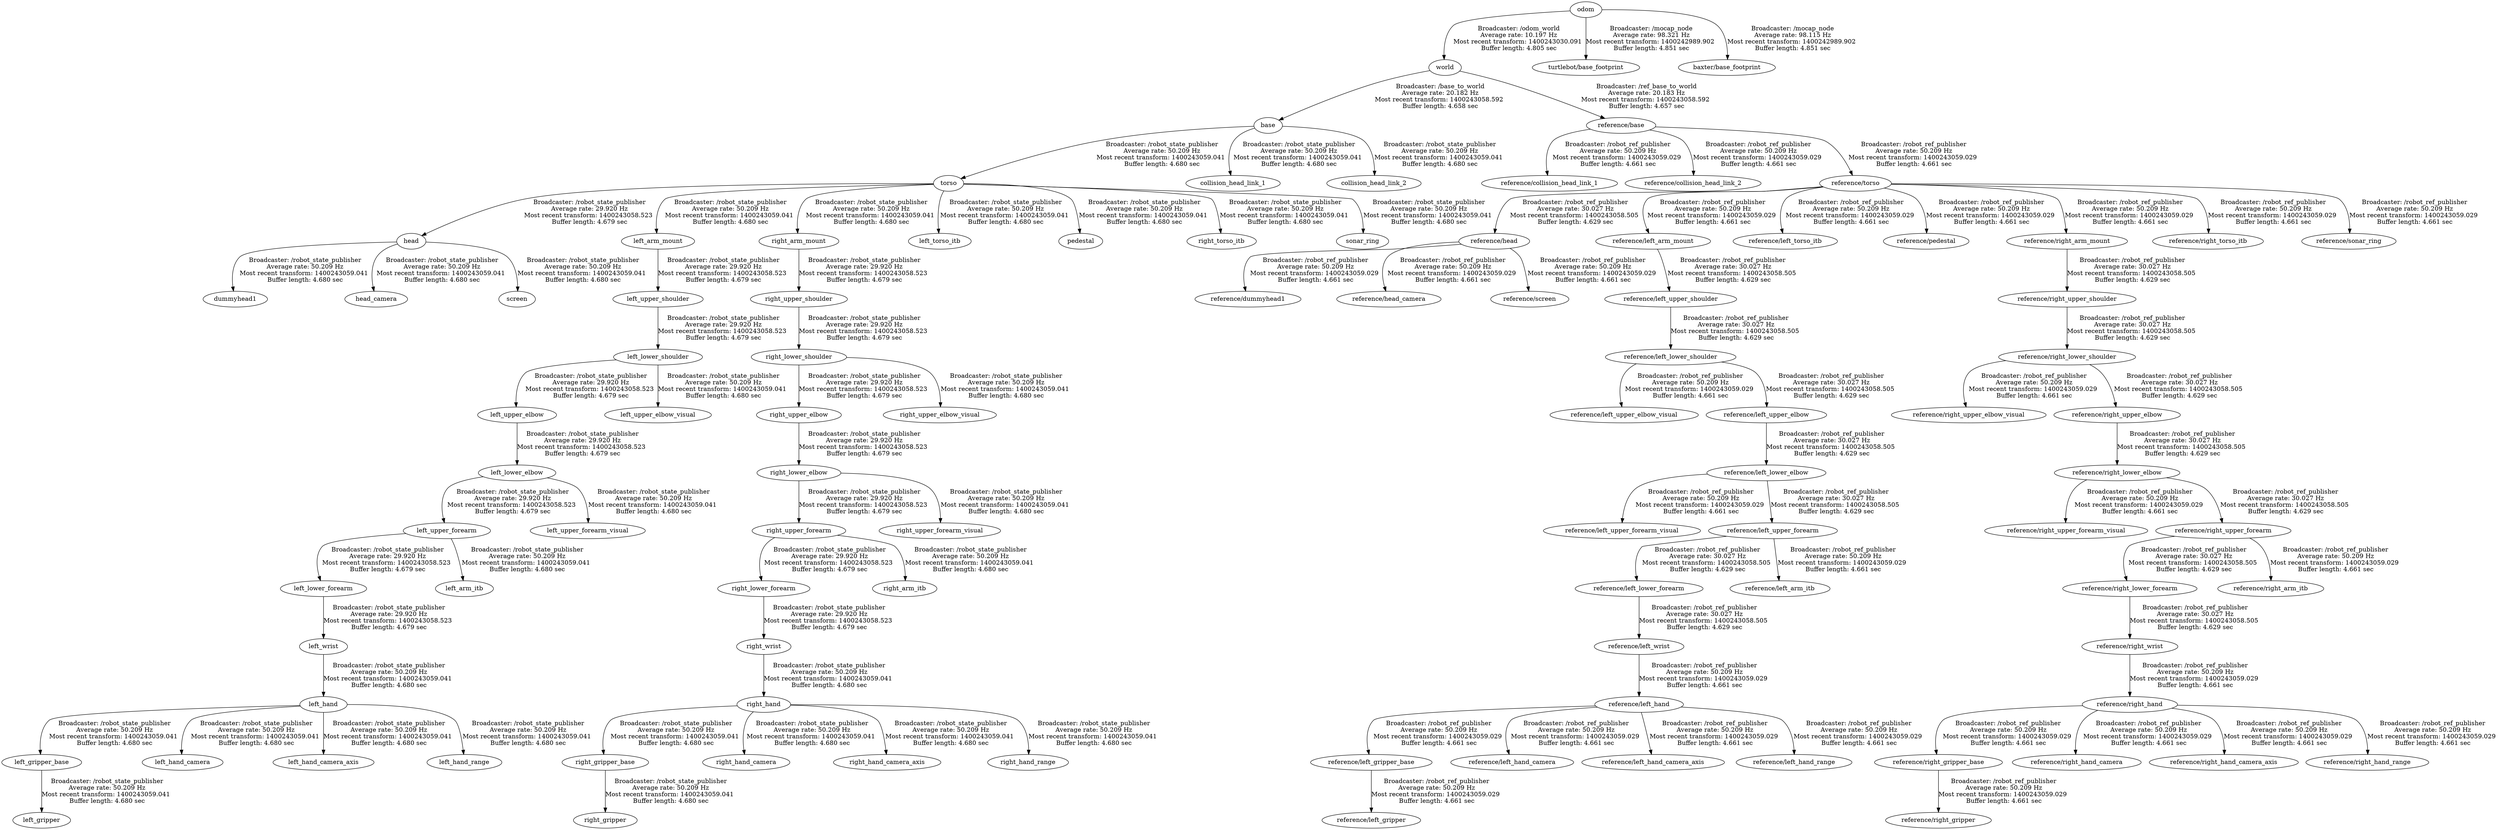 digraph G {
"odom" -> "world"[label="Broadcaster: /odom_world\nAverage rate: 10.197 Hz\nMost recent transform: 1400243030.091 \nBuffer length: 4.805 sec\n"];
"odom" -> "turtlebot/base_footprint"[label="Broadcaster: /mocap_node\nAverage rate: 98.321 Hz\nMost recent transform: 1400242989.902 \nBuffer length: 4.851 sec\n"];
"odom" -> "baxter/base_footprint"[label="Broadcaster: /mocap_node\nAverage rate: 98.115 Hz\nMost recent transform: 1400242989.902 \nBuffer length: 4.851 sec\n"];
"torso" -> "head"[label="Broadcaster: /robot_state_publisher\nAverage rate: 29.920 Hz\nMost recent transform: 1400243058.523 \nBuffer length: 4.679 sec\n"];
"base" -> "torso"[label="Broadcaster: /robot_state_publisher\nAverage rate: 50.209 Hz\nMost recent transform: 1400243059.041 \nBuffer length: 4.680 sec\n"];
"left_lower_shoulder" -> "left_upper_elbow"[label="Broadcaster: /robot_state_publisher\nAverage rate: 29.920 Hz\nMost recent transform: 1400243058.523 \nBuffer length: 4.679 sec\n"];
"left_upper_shoulder" -> "left_lower_shoulder"[label="Broadcaster: /robot_state_publisher\nAverage rate: 29.920 Hz\nMost recent transform: 1400243058.523 \nBuffer length: 4.679 sec\n"];
"left_upper_elbow" -> "left_lower_elbow"[label="Broadcaster: /robot_state_publisher\nAverage rate: 29.920 Hz\nMost recent transform: 1400243058.523 \nBuffer length: 4.679 sec\n"];
"left_arm_mount" -> "left_upper_shoulder"[label="Broadcaster: /robot_state_publisher\nAverage rate: 29.920 Hz\nMost recent transform: 1400243058.523 \nBuffer length: 4.679 sec\n"];
"torso" -> "left_arm_mount"[label="Broadcaster: /robot_state_publisher\nAverage rate: 50.209 Hz\nMost recent transform: 1400243059.041 \nBuffer length: 4.680 sec\n"];
"left_lower_elbow" -> "left_upper_forearm"[label="Broadcaster: /robot_state_publisher\nAverage rate: 29.920 Hz\nMost recent transform: 1400243058.523 \nBuffer length: 4.679 sec\n"];
"left_upper_forearm" -> "left_lower_forearm"[label="Broadcaster: /robot_state_publisher\nAverage rate: 29.920 Hz\nMost recent transform: 1400243058.523 \nBuffer length: 4.679 sec\n"];
"left_lower_forearm" -> "left_wrist"[label="Broadcaster: /robot_state_publisher\nAverage rate: 29.920 Hz\nMost recent transform: 1400243058.523 \nBuffer length: 4.679 sec\n"];
"right_lower_shoulder" -> "right_upper_elbow"[label="Broadcaster: /robot_state_publisher\nAverage rate: 29.920 Hz\nMost recent transform: 1400243058.523 \nBuffer length: 4.679 sec\n"];
"right_upper_shoulder" -> "right_lower_shoulder"[label="Broadcaster: /robot_state_publisher\nAverage rate: 29.920 Hz\nMost recent transform: 1400243058.523 \nBuffer length: 4.679 sec\n"];
"right_upper_elbow" -> "right_lower_elbow"[label="Broadcaster: /robot_state_publisher\nAverage rate: 29.920 Hz\nMost recent transform: 1400243058.523 \nBuffer length: 4.679 sec\n"];
"right_arm_mount" -> "right_upper_shoulder"[label="Broadcaster: /robot_state_publisher\nAverage rate: 29.920 Hz\nMost recent transform: 1400243058.523 \nBuffer length: 4.679 sec\n"];
"torso" -> "right_arm_mount"[label="Broadcaster: /robot_state_publisher\nAverage rate: 50.209 Hz\nMost recent transform: 1400243059.041 \nBuffer length: 4.680 sec\n"];
"right_lower_elbow" -> "right_upper_forearm"[label="Broadcaster: /robot_state_publisher\nAverage rate: 29.920 Hz\nMost recent transform: 1400243058.523 \nBuffer length: 4.679 sec\n"];
"right_upper_forearm" -> "right_lower_forearm"[label="Broadcaster: /robot_state_publisher\nAverage rate: 29.920 Hz\nMost recent transform: 1400243058.523 \nBuffer length: 4.679 sec\n"];
"right_lower_forearm" -> "right_wrist"[label="Broadcaster: /robot_state_publisher\nAverage rate: 29.920 Hz\nMost recent transform: 1400243058.523 \nBuffer length: 4.679 sec\n"];
"base" -> "collision_head_link_1"[label="Broadcaster: /robot_state_publisher\nAverage rate: 50.209 Hz\nMost recent transform: 1400243059.041 \nBuffer length: 4.680 sec\n"];
"world" -> "base"[label="Broadcaster: /base_to_world\nAverage rate: 20.182 Hz\nMost recent transform: 1400243058.592 \nBuffer length: 4.658 sec\n"];
"base" -> "collision_head_link_2"[label="Broadcaster: /robot_state_publisher\nAverage rate: 50.209 Hz\nMost recent transform: 1400243059.041 \nBuffer length: 4.680 sec\n"];
"head" -> "dummyhead1"[label="Broadcaster: /robot_state_publisher\nAverage rate: 50.209 Hz\nMost recent transform: 1400243059.041 \nBuffer length: 4.680 sec\n"];
"head" -> "head_camera"[label="Broadcaster: /robot_state_publisher\nAverage rate: 50.209 Hz\nMost recent transform: 1400243059.041 \nBuffer length: 4.680 sec\n"];
"head" -> "screen"[label="Broadcaster: /robot_state_publisher\nAverage rate: 50.209 Hz\nMost recent transform: 1400243059.041 \nBuffer length: 4.680 sec\n"];
"left_lower_shoulder" -> "left_upper_elbow_visual"[label="Broadcaster: /robot_state_publisher\nAverage rate: 50.209 Hz\nMost recent transform: 1400243059.041 \nBuffer length: 4.680 sec\n"];
"left_gripper_base" -> "left_gripper"[label="Broadcaster: /robot_state_publisher\nAverage rate: 50.209 Hz\nMost recent transform: 1400243059.041 \nBuffer length: 4.680 sec\n"];
"left_hand" -> "left_gripper_base"[label="Broadcaster: /robot_state_publisher\nAverage rate: 50.209 Hz\nMost recent transform: 1400243059.041 \nBuffer length: 4.680 sec\n"];
"left_wrist" -> "left_hand"[label="Broadcaster: /robot_state_publisher\nAverage rate: 50.209 Hz\nMost recent transform: 1400243059.041 \nBuffer length: 4.680 sec\n"];
"left_hand" -> "left_hand_camera"[label="Broadcaster: /robot_state_publisher\nAverage rate: 50.209 Hz\nMost recent transform: 1400243059.041 \nBuffer length: 4.680 sec\n"];
"left_hand" -> "left_hand_camera_axis"[label="Broadcaster: /robot_state_publisher\nAverage rate: 50.209 Hz\nMost recent transform: 1400243059.041 \nBuffer length: 4.680 sec\n"];
"left_hand" -> "left_hand_range"[label="Broadcaster: /robot_state_publisher\nAverage rate: 50.209 Hz\nMost recent transform: 1400243059.041 \nBuffer length: 4.680 sec\n"];
"torso" -> "left_torso_itb"[label="Broadcaster: /robot_state_publisher\nAverage rate: 50.209 Hz\nMost recent transform: 1400243059.041 \nBuffer length: 4.680 sec\n"];
"left_lower_elbow" -> "left_upper_forearm_visual"[label="Broadcaster: /robot_state_publisher\nAverage rate: 50.209 Hz\nMost recent transform: 1400243059.041 \nBuffer length: 4.680 sec\n"];
"left_upper_forearm" -> "left_arm_itb"[label="Broadcaster: /robot_state_publisher\nAverage rate: 50.209 Hz\nMost recent transform: 1400243059.041 \nBuffer length: 4.680 sec\n"];
"torso" -> "pedestal"[label="Broadcaster: /robot_state_publisher\nAverage rate: 50.209 Hz\nMost recent transform: 1400243059.041 \nBuffer length: 4.680 sec\n"];
"right_lower_shoulder" -> "right_upper_elbow_visual"[label="Broadcaster: /robot_state_publisher\nAverage rate: 50.209 Hz\nMost recent transform: 1400243059.041 \nBuffer length: 4.680 sec\n"];
"right_gripper_base" -> "right_gripper"[label="Broadcaster: /robot_state_publisher\nAverage rate: 50.209 Hz\nMost recent transform: 1400243059.041 \nBuffer length: 4.680 sec\n"];
"right_hand" -> "right_gripper_base"[label="Broadcaster: /robot_state_publisher\nAverage rate: 50.209 Hz\nMost recent transform: 1400243059.041 \nBuffer length: 4.680 sec\n"];
"right_wrist" -> "right_hand"[label="Broadcaster: /robot_state_publisher\nAverage rate: 50.209 Hz\nMost recent transform: 1400243059.041 \nBuffer length: 4.680 sec\n"];
"right_hand" -> "right_hand_camera"[label="Broadcaster: /robot_state_publisher\nAverage rate: 50.209 Hz\nMost recent transform: 1400243059.041 \nBuffer length: 4.680 sec\n"];
"right_hand" -> "right_hand_camera_axis"[label="Broadcaster: /robot_state_publisher\nAverage rate: 50.209 Hz\nMost recent transform: 1400243059.041 \nBuffer length: 4.680 sec\n"];
"right_hand" -> "right_hand_range"[label="Broadcaster: /robot_state_publisher\nAverage rate: 50.209 Hz\nMost recent transform: 1400243059.041 \nBuffer length: 4.680 sec\n"];
"torso" -> "right_torso_itb"[label="Broadcaster: /robot_state_publisher\nAverage rate: 50.209 Hz\nMost recent transform: 1400243059.041 \nBuffer length: 4.680 sec\n"];
"right_lower_elbow" -> "right_upper_forearm_visual"[label="Broadcaster: /robot_state_publisher\nAverage rate: 50.209 Hz\nMost recent transform: 1400243059.041 \nBuffer length: 4.680 sec\n"];
"right_upper_forearm" -> "right_arm_itb"[label="Broadcaster: /robot_state_publisher\nAverage rate: 50.209 Hz\nMost recent transform: 1400243059.041 \nBuffer length: 4.680 sec\n"];
"torso" -> "sonar_ring"[label="Broadcaster: /robot_state_publisher\nAverage rate: 50.209 Hz\nMost recent transform: 1400243059.041 \nBuffer length: 4.680 sec\n"];
"reference/base" -> "reference/collision_head_link_1"[label="Broadcaster: /robot_ref_publisher\nAverage rate: 50.209 Hz\nMost recent transform: 1400243059.029 \nBuffer length: 4.661 sec\n"];
"world" -> "reference/base"[label="Broadcaster: /ref_base_to_world\nAverage rate: 20.183 Hz\nMost recent transform: 1400243058.592 \nBuffer length: 4.657 sec\n"];
"reference/base" -> "reference/collision_head_link_2"[label="Broadcaster: /robot_ref_publisher\nAverage rate: 50.209 Hz\nMost recent transform: 1400243059.029 \nBuffer length: 4.661 sec\n"];
"reference/head" -> "reference/dummyhead1"[label="Broadcaster: /robot_ref_publisher\nAverage rate: 50.209 Hz\nMost recent transform: 1400243059.029 \nBuffer length: 4.661 sec\n"];
"reference/torso" -> "reference/head"[label="Broadcaster: /robot_ref_publisher\nAverage rate: 30.027 Hz\nMost recent transform: 1400243058.505 \nBuffer length: 4.629 sec\n"];
"reference/head" -> "reference/head_camera"[label="Broadcaster: /robot_ref_publisher\nAverage rate: 50.209 Hz\nMost recent transform: 1400243059.029 \nBuffer length: 4.661 sec\n"];
"reference/head" -> "reference/screen"[label="Broadcaster: /robot_ref_publisher\nAverage rate: 50.209 Hz\nMost recent transform: 1400243059.029 \nBuffer length: 4.661 sec\n"];
"reference/left_lower_shoulder" -> "reference/left_upper_elbow_visual"[label="Broadcaster: /robot_ref_publisher\nAverage rate: 50.209 Hz\nMost recent transform: 1400243059.029 \nBuffer length: 4.661 sec\n"];
"reference/left_upper_shoulder" -> "reference/left_lower_shoulder"[label="Broadcaster: /robot_ref_publisher\nAverage rate: 30.027 Hz\nMost recent transform: 1400243058.505 \nBuffer length: 4.629 sec\n"];
"reference/left_gripper_base" -> "reference/left_gripper"[label="Broadcaster: /robot_ref_publisher\nAverage rate: 50.209 Hz\nMost recent transform: 1400243059.029 \nBuffer length: 4.661 sec\n"];
"reference/left_hand" -> "reference/left_gripper_base"[label="Broadcaster: /robot_ref_publisher\nAverage rate: 50.209 Hz\nMost recent transform: 1400243059.029 \nBuffer length: 4.661 sec\n"];
"reference/left_wrist" -> "reference/left_hand"[label="Broadcaster: /robot_ref_publisher\nAverage rate: 50.209 Hz\nMost recent transform: 1400243059.029 \nBuffer length: 4.661 sec\n"];
"reference/left_lower_forearm" -> "reference/left_wrist"[label="Broadcaster: /robot_ref_publisher\nAverage rate: 30.027 Hz\nMost recent transform: 1400243058.505 \nBuffer length: 4.629 sec\n"];
"reference/left_hand" -> "reference/left_hand_camera"[label="Broadcaster: /robot_ref_publisher\nAverage rate: 50.209 Hz\nMost recent transform: 1400243059.029 \nBuffer length: 4.661 sec\n"];
"reference/left_hand" -> "reference/left_hand_camera_axis"[label="Broadcaster: /robot_ref_publisher\nAverage rate: 50.209 Hz\nMost recent transform: 1400243059.029 \nBuffer length: 4.661 sec\n"];
"reference/left_hand" -> "reference/left_hand_range"[label="Broadcaster: /robot_ref_publisher\nAverage rate: 50.209 Hz\nMost recent transform: 1400243059.029 \nBuffer length: 4.661 sec\n"];
"reference/torso" -> "reference/left_arm_mount"[label="Broadcaster: /robot_ref_publisher\nAverage rate: 50.209 Hz\nMost recent transform: 1400243059.029 \nBuffer length: 4.661 sec\n"];
"reference/base" -> "reference/torso"[label="Broadcaster: /robot_ref_publisher\nAverage rate: 50.209 Hz\nMost recent transform: 1400243059.029 \nBuffer length: 4.661 sec\n"];
"reference/torso" -> "reference/left_torso_itb"[label="Broadcaster: /robot_ref_publisher\nAverage rate: 50.209 Hz\nMost recent transform: 1400243059.029 \nBuffer length: 4.661 sec\n"];
"reference/left_lower_elbow" -> "reference/left_upper_forearm_visual"[label="Broadcaster: /robot_ref_publisher\nAverage rate: 50.209 Hz\nMost recent transform: 1400243059.029 \nBuffer length: 4.661 sec\n"];
"reference/left_upper_elbow" -> "reference/left_lower_elbow"[label="Broadcaster: /robot_ref_publisher\nAverage rate: 30.027 Hz\nMost recent transform: 1400243058.505 \nBuffer length: 4.629 sec\n"];
"reference/left_upper_forearm" -> "reference/left_arm_itb"[label="Broadcaster: /robot_ref_publisher\nAverage rate: 50.209 Hz\nMost recent transform: 1400243059.029 \nBuffer length: 4.661 sec\n"];
"reference/left_lower_elbow" -> "reference/left_upper_forearm"[label="Broadcaster: /robot_ref_publisher\nAverage rate: 30.027 Hz\nMost recent transform: 1400243058.505 \nBuffer length: 4.629 sec\n"];
"reference/torso" -> "reference/pedestal"[label="Broadcaster: /robot_ref_publisher\nAverage rate: 50.209 Hz\nMost recent transform: 1400243059.029 \nBuffer length: 4.661 sec\n"];
"reference/right_lower_shoulder" -> "reference/right_upper_elbow_visual"[label="Broadcaster: /robot_ref_publisher\nAverage rate: 50.209 Hz\nMost recent transform: 1400243059.029 \nBuffer length: 4.661 sec\n"];
"reference/right_upper_shoulder" -> "reference/right_lower_shoulder"[label="Broadcaster: /robot_ref_publisher\nAverage rate: 30.027 Hz\nMost recent transform: 1400243058.505 \nBuffer length: 4.629 sec\n"];
"reference/right_gripper_base" -> "reference/right_gripper"[label="Broadcaster: /robot_ref_publisher\nAverage rate: 50.209 Hz\nMost recent transform: 1400243059.029 \nBuffer length: 4.661 sec\n"];
"reference/right_hand" -> "reference/right_gripper_base"[label="Broadcaster: /robot_ref_publisher\nAverage rate: 50.209 Hz\nMost recent transform: 1400243059.029 \nBuffer length: 4.661 sec\n"];
"reference/right_wrist" -> "reference/right_hand"[label="Broadcaster: /robot_ref_publisher\nAverage rate: 50.209 Hz\nMost recent transform: 1400243059.029 \nBuffer length: 4.661 sec\n"];
"reference/right_lower_forearm" -> "reference/right_wrist"[label="Broadcaster: /robot_ref_publisher\nAverage rate: 30.027 Hz\nMost recent transform: 1400243058.505 \nBuffer length: 4.629 sec\n"];
"reference/right_hand" -> "reference/right_hand_camera"[label="Broadcaster: /robot_ref_publisher\nAverage rate: 50.209 Hz\nMost recent transform: 1400243059.029 \nBuffer length: 4.661 sec\n"];
"reference/right_hand" -> "reference/right_hand_camera_axis"[label="Broadcaster: /robot_ref_publisher\nAverage rate: 50.209 Hz\nMost recent transform: 1400243059.029 \nBuffer length: 4.661 sec\n"];
"reference/right_hand" -> "reference/right_hand_range"[label="Broadcaster: /robot_ref_publisher\nAverage rate: 50.209 Hz\nMost recent transform: 1400243059.029 \nBuffer length: 4.661 sec\n"];
"reference/torso" -> "reference/right_arm_mount"[label="Broadcaster: /robot_ref_publisher\nAverage rate: 50.209 Hz\nMost recent transform: 1400243059.029 \nBuffer length: 4.661 sec\n"];
"reference/torso" -> "reference/right_torso_itb"[label="Broadcaster: /robot_ref_publisher\nAverage rate: 50.209 Hz\nMost recent transform: 1400243059.029 \nBuffer length: 4.661 sec\n"];
"reference/right_lower_elbow" -> "reference/right_upper_forearm_visual"[label="Broadcaster: /robot_ref_publisher\nAverage rate: 50.209 Hz\nMost recent transform: 1400243059.029 \nBuffer length: 4.661 sec\n"];
"reference/right_upper_elbow" -> "reference/right_lower_elbow"[label="Broadcaster: /robot_ref_publisher\nAverage rate: 30.027 Hz\nMost recent transform: 1400243058.505 \nBuffer length: 4.629 sec\n"];
"reference/right_upper_forearm" -> "reference/right_arm_itb"[label="Broadcaster: /robot_ref_publisher\nAverage rate: 50.209 Hz\nMost recent transform: 1400243059.029 \nBuffer length: 4.661 sec\n"];
"reference/right_lower_elbow" -> "reference/right_upper_forearm"[label="Broadcaster: /robot_ref_publisher\nAverage rate: 30.027 Hz\nMost recent transform: 1400243058.505 \nBuffer length: 4.629 sec\n"];
"reference/torso" -> "reference/sonar_ring"[label="Broadcaster: /robot_ref_publisher\nAverage rate: 50.209 Hz\nMost recent transform: 1400243059.029 \nBuffer length: 4.661 sec\n"];
"reference/left_lower_shoulder" -> "reference/left_upper_elbow"[label="Broadcaster: /robot_ref_publisher\nAverage rate: 30.027 Hz\nMost recent transform: 1400243058.505 \nBuffer length: 4.629 sec\n"];
"reference/left_arm_mount" -> "reference/left_upper_shoulder"[label="Broadcaster: /robot_ref_publisher\nAverage rate: 30.027 Hz\nMost recent transform: 1400243058.505 \nBuffer length: 4.629 sec\n"];
"reference/left_upper_forearm" -> "reference/left_lower_forearm"[label="Broadcaster: /robot_ref_publisher\nAverage rate: 30.027 Hz\nMost recent transform: 1400243058.505 \nBuffer length: 4.629 sec\n"];
"reference/right_lower_shoulder" -> "reference/right_upper_elbow"[label="Broadcaster: /robot_ref_publisher\nAverage rate: 30.027 Hz\nMost recent transform: 1400243058.505 \nBuffer length: 4.629 sec\n"];
"reference/right_arm_mount" -> "reference/right_upper_shoulder"[label="Broadcaster: /robot_ref_publisher\nAverage rate: 30.027 Hz\nMost recent transform: 1400243058.505 \nBuffer length: 4.629 sec\n"];
"reference/right_upper_forearm" -> "reference/right_lower_forearm"[label="Broadcaster: /robot_ref_publisher\nAverage rate: 30.027 Hz\nMost recent transform: 1400243058.505 \nBuffer length: 4.629 sec\n"];
}